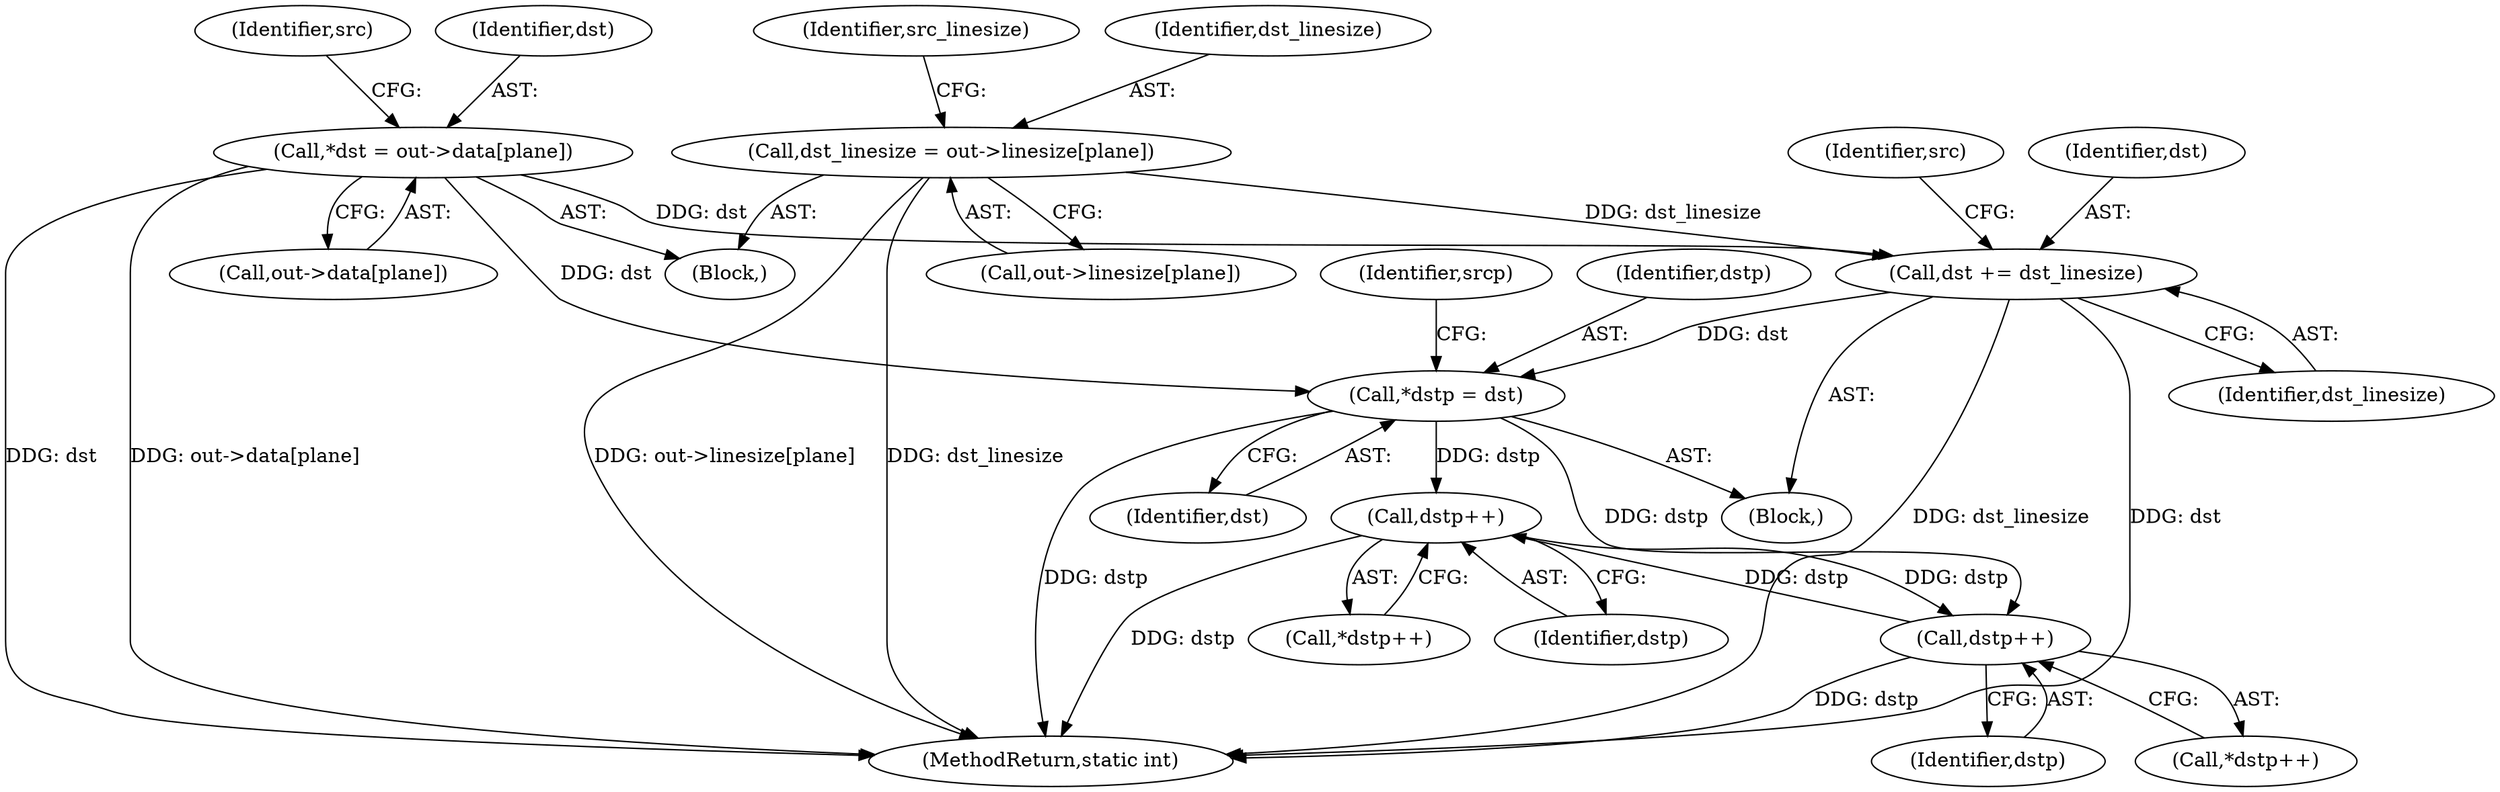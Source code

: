 digraph "0_FFmpeg_e43a0a232dbf6d3c161823c2e07c52e76227a1bc_10@pointer" {
"1000496" [label="(Call,dst += dst_linesize)"];
"1000357" [label="(Call,dst_linesize = out->linesize[plane])"];
"1000335" [label="(Call,*dst = out->data[plane])"];
"1000437" [label="(Call,*dstp = dst)"];
"1000463" [label="(Call,dstp++)"];
"1000484" [label="(Call,dstp++)"];
"1000483" [label="(Call,*dstp++)"];
"1000463" [label="(Call,dstp++)"];
"1000344" [label="(Identifier,src)"];
"1000484" [label="(Call,dstp++)"];
"1000496" [label="(Call,dst += dst_linesize)"];
"1000439" [label="(Identifier,dst)"];
"1000435" [label="(Block,)"];
"1000442" [label="(Identifier,srcp)"];
"1000366" [label="(Identifier,src_linesize)"];
"1000437" [label="(Call,*dstp = dst)"];
"1000485" [label="(Identifier,dstp)"];
"1000462" [label="(Call,*dstp++)"];
"1000511" [label="(MethodReturn,static int)"];
"1000357" [label="(Call,dst_linesize = out->linesize[plane])"];
"1000358" [label="(Identifier,dst_linesize)"];
"1000335" [label="(Call,*dst = out->data[plane])"];
"1000500" [label="(Identifier,src)"];
"1000336" [label="(Identifier,dst)"];
"1000359" [label="(Call,out->linesize[plane])"];
"1000438" [label="(Identifier,dstp)"];
"1000497" [label="(Identifier,dst)"];
"1000337" [label="(Call,out->data[plane])"];
"1000333" [label="(Block,)"];
"1000498" [label="(Identifier,dst_linesize)"];
"1000464" [label="(Identifier,dstp)"];
"1000496" -> "1000435"  [label="AST: "];
"1000496" -> "1000498"  [label="CFG: "];
"1000497" -> "1000496"  [label="AST: "];
"1000498" -> "1000496"  [label="AST: "];
"1000500" -> "1000496"  [label="CFG: "];
"1000496" -> "1000511"  [label="DDG: dst_linesize"];
"1000496" -> "1000511"  [label="DDG: dst"];
"1000496" -> "1000437"  [label="DDG: dst"];
"1000357" -> "1000496"  [label="DDG: dst_linesize"];
"1000335" -> "1000496"  [label="DDG: dst"];
"1000357" -> "1000333"  [label="AST: "];
"1000357" -> "1000359"  [label="CFG: "];
"1000358" -> "1000357"  [label="AST: "];
"1000359" -> "1000357"  [label="AST: "];
"1000366" -> "1000357"  [label="CFG: "];
"1000357" -> "1000511"  [label="DDG: dst_linesize"];
"1000357" -> "1000511"  [label="DDG: out->linesize[plane]"];
"1000335" -> "1000333"  [label="AST: "];
"1000335" -> "1000337"  [label="CFG: "];
"1000336" -> "1000335"  [label="AST: "];
"1000337" -> "1000335"  [label="AST: "];
"1000344" -> "1000335"  [label="CFG: "];
"1000335" -> "1000511"  [label="DDG: dst"];
"1000335" -> "1000511"  [label="DDG: out->data[plane]"];
"1000335" -> "1000437"  [label="DDG: dst"];
"1000437" -> "1000435"  [label="AST: "];
"1000437" -> "1000439"  [label="CFG: "];
"1000438" -> "1000437"  [label="AST: "];
"1000439" -> "1000437"  [label="AST: "];
"1000442" -> "1000437"  [label="CFG: "];
"1000437" -> "1000511"  [label="DDG: dstp"];
"1000437" -> "1000463"  [label="DDG: dstp"];
"1000437" -> "1000484"  [label="DDG: dstp"];
"1000463" -> "1000462"  [label="AST: "];
"1000463" -> "1000464"  [label="CFG: "];
"1000464" -> "1000463"  [label="AST: "];
"1000462" -> "1000463"  [label="CFG: "];
"1000463" -> "1000511"  [label="DDG: dstp"];
"1000484" -> "1000463"  [label="DDG: dstp"];
"1000463" -> "1000484"  [label="DDG: dstp"];
"1000484" -> "1000483"  [label="AST: "];
"1000484" -> "1000485"  [label="CFG: "];
"1000485" -> "1000484"  [label="AST: "];
"1000483" -> "1000484"  [label="CFG: "];
"1000484" -> "1000511"  [label="DDG: dstp"];
}
